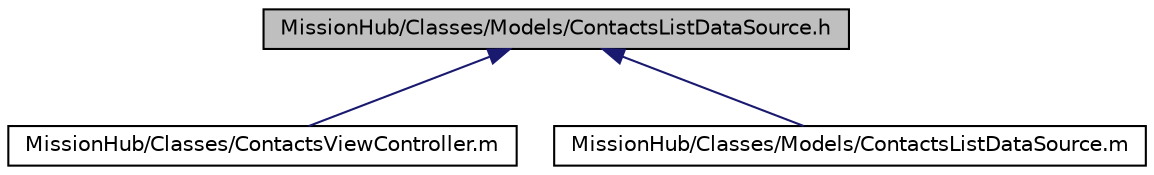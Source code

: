 digraph G
{
  edge [fontname="Helvetica",fontsize="10",labelfontname="Helvetica",labelfontsize="10"];
  node [fontname="Helvetica",fontsize="10",shape=record];
  Node1 [label="MissionHub/Classes/Models/ContactsListDataSource.h",height=0.2,width=0.4,color="black", fillcolor="grey75", style="filled" fontcolor="black"];
  Node1 -> Node2 [dir="back",color="midnightblue",fontsize="10",style="solid",fontname="Helvetica"];
  Node2 [label="MissionHub/Classes/ContactsViewController.m",height=0.2,width=0.4,color="black", fillcolor="white", style="filled",URL="$_contacts_view_controller_8m.html"];
  Node1 -> Node3 [dir="back",color="midnightblue",fontsize="10",style="solid",fontname="Helvetica"];
  Node3 [label="MissionHub/Classes/Models/ContactsListDataSource.m",height=0.2,width=0.4,color="black", fillcolor="white", style="filled",URL="$_contacts_list_data_source_8m.html"];
}
